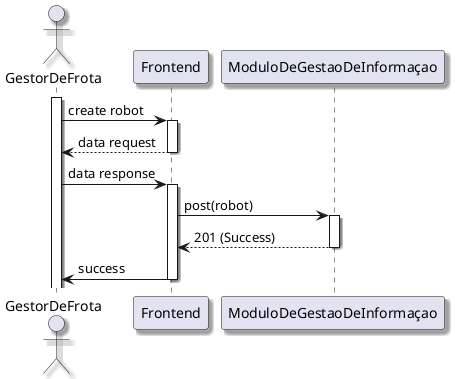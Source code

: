 @startuml

skinparam handwritten false
skinparam monochrome false
skinparam packageStyle rect
skinparam defaultFontName FG Virgil
skinparam shadowing true

actor GestorDeFrota as GestorDeFrota
activate GestorDeFrota
GestorDeFrota -> Frontend: create robot
activate Frontend
Frontend --> GestorDeFrota: data request
deactivate Frontend
GestorDeFrota -> Frontend: data response
activate Frontend
Frontend -> ModuloDeGestaoDeInformaçao: post(robot)
activate ModuloDeGestaoDeInformaçao
ModuloDeGestaoDeInformaçao --> Frontend: 201 (Success)
deactivate ModuloDeGestaoDeInformaçao
Frontend -> GestorDeFrota: success
deactivate Frontend

@enduml